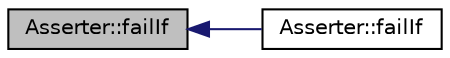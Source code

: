 digraph "Asserter::failIf"
{
  edge [fontname="Helvetica",fontsize="10",labelfontname="Helvetica",labelfontsize="10"];
  node [fontname="Helvetica",fontsize="10",shape=record];
  rankdir="LR";
  Node1 [label="Asserter::failIf",height=0.2,width=0.4,color="black", fillcolor="grey75", style="filled", fontcolor="black"];
  Node1 -> Node2 [dir="back",color="midnightblue",fontsize="10",style="solid",fontname="Helvetica"];
  Node2 [label="Asserter::failIf",height=0.2,width=0.4,color="black", fillcolor="white", style="filled",URL="$struct_asserter.html#aeea5303f41ac81f9eeff178d19833b1d",tooltip="Throws a Exception with the specified message and location. "];
}
